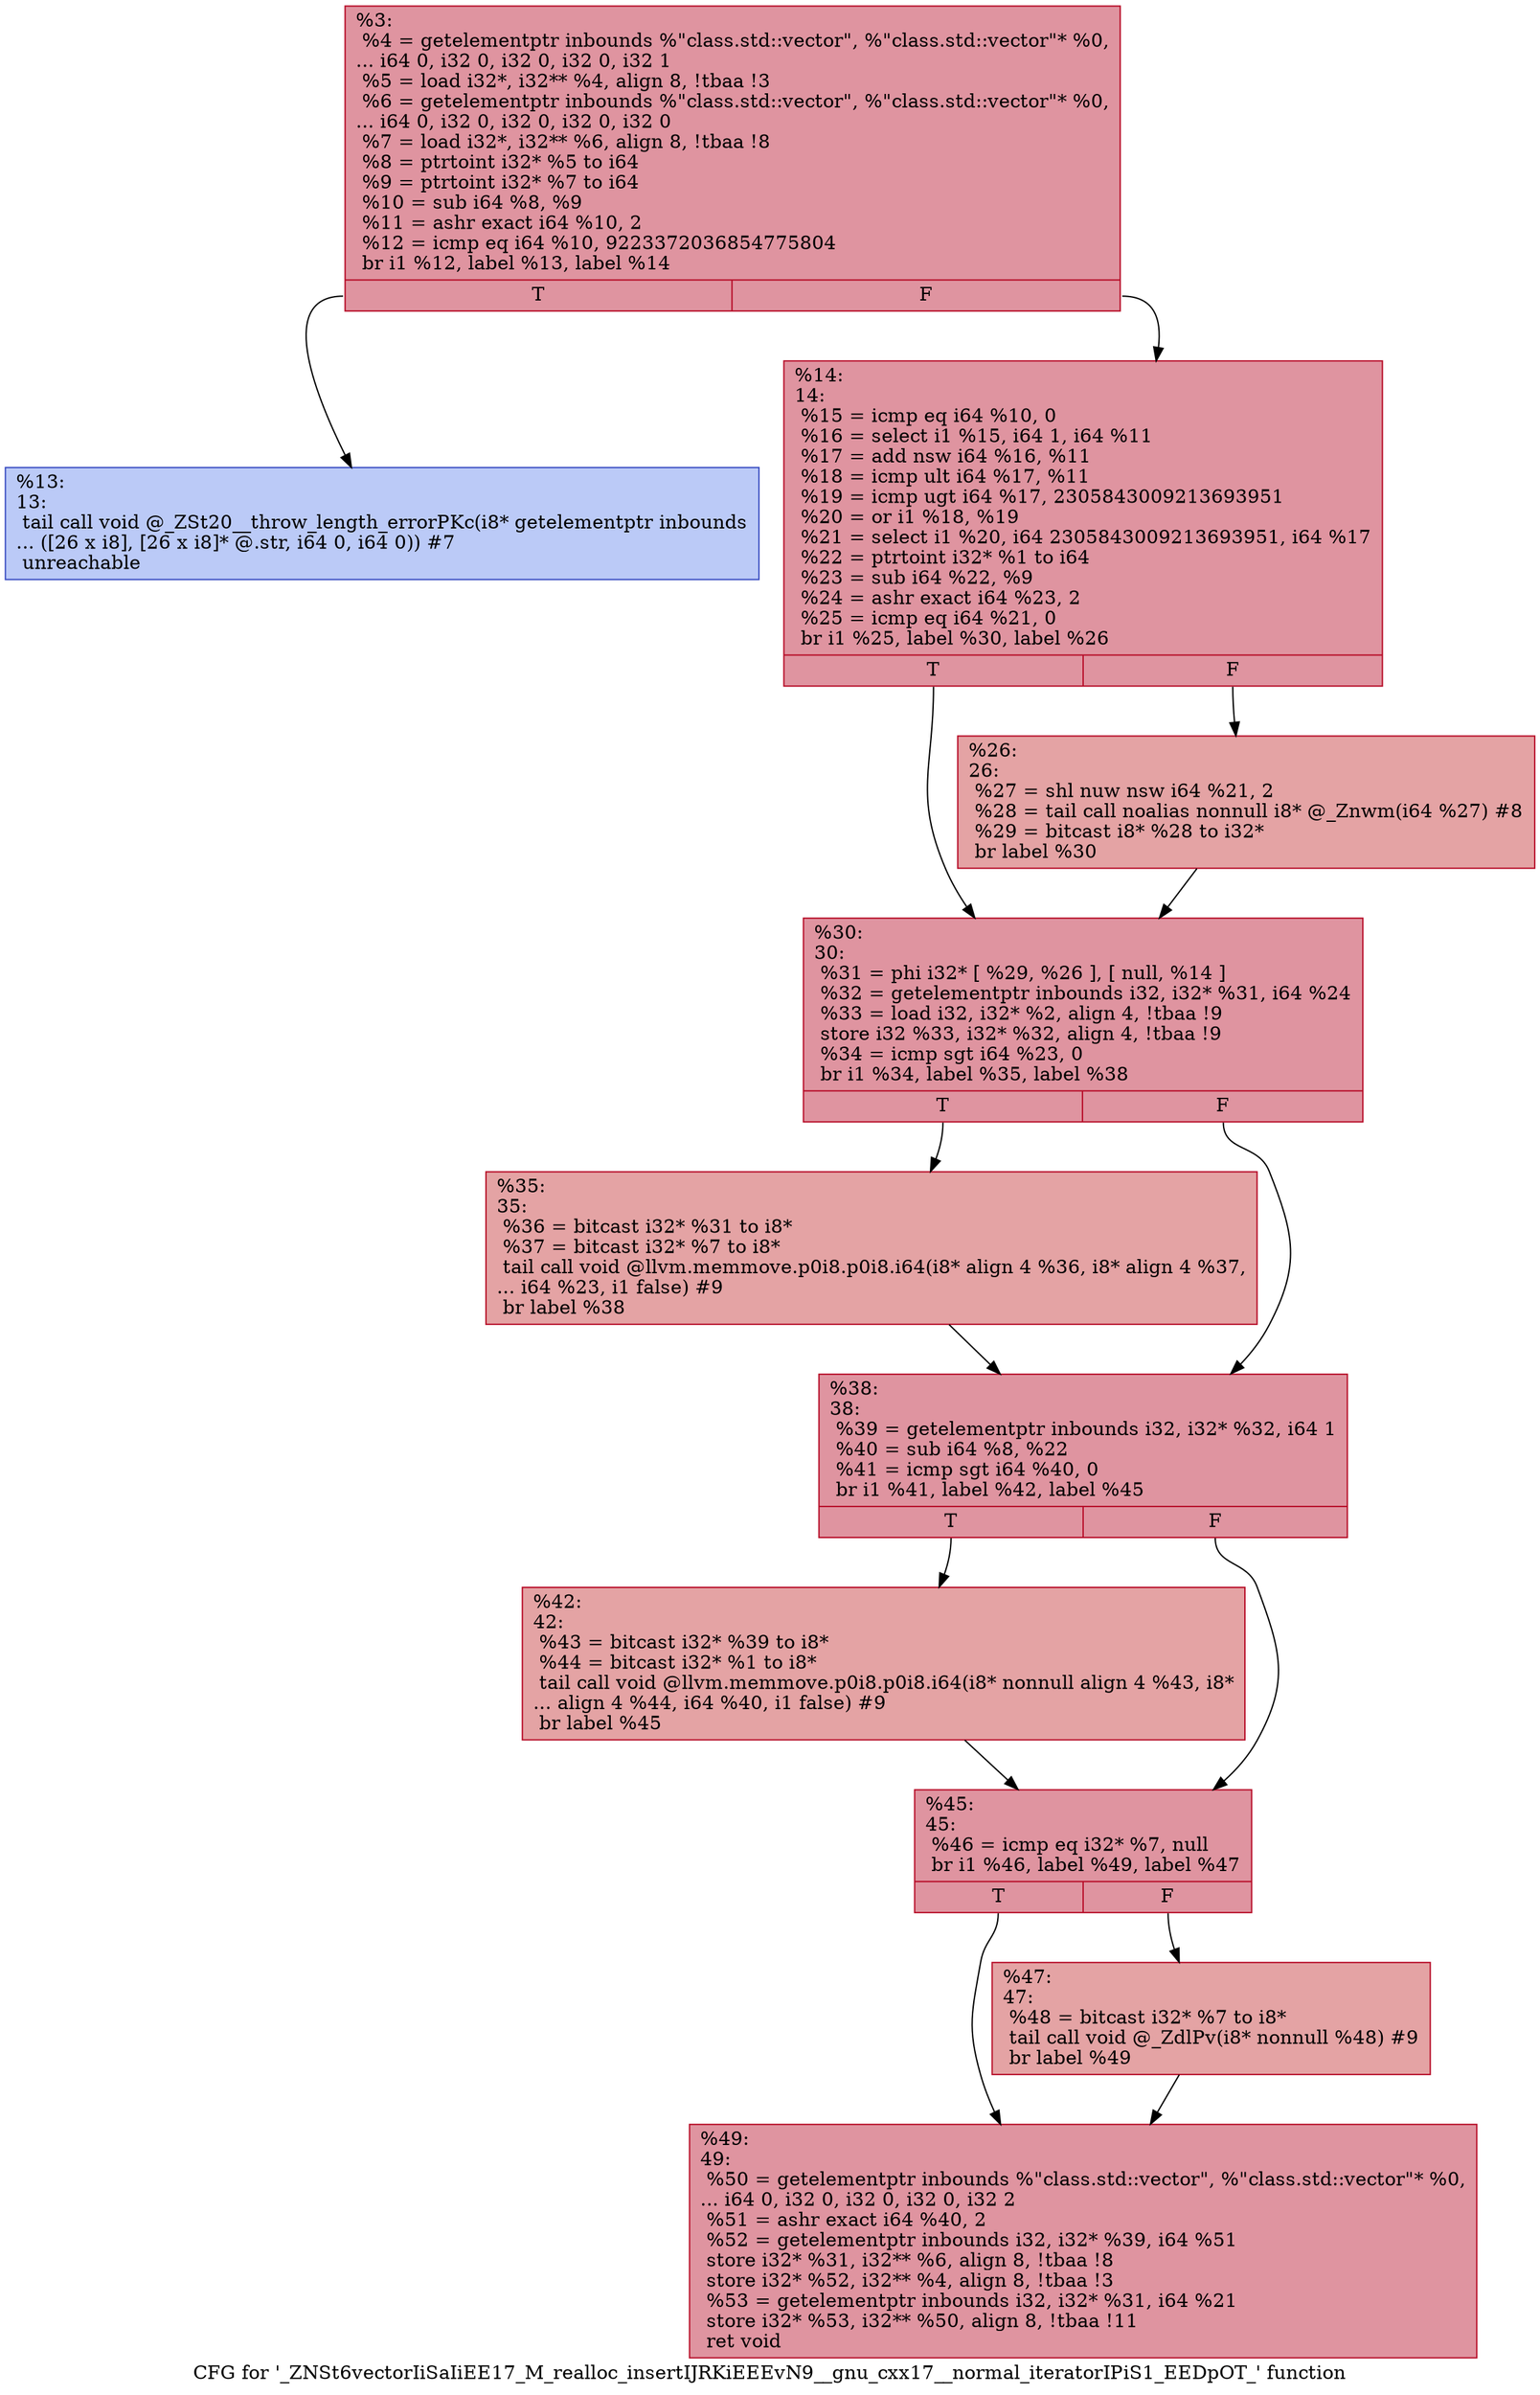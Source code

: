 digraph "CFG for '_ZNSt6vectorIiSaIiEE17_M_realloc_insertIJRKiEEEvN9__gnu_cxx17__normal_iteratorIPiS1_EEDpOT_' function" {
	label="CFG for '_ZNSt6vectorIiSaIiEE17_M_realloc_insertIJRKiEEEvN9__gnu_cxx17__normal_iteratorIPiS1_EEDpOT_' function";

	Node0x562e40892d60 [shape=record,color="#b70d28ff", style=filled, fillcolor="#b70d2870",label="{%3:\l  %4 = getelementptr inbounds %\"class.std::vector\", %\"class.std::vector\"* %0,\l... i64 0, i32 0, i32 0, i32 0, i32 1\l  %5 = load i32*, i32** %4, align 8, !tbaa !3\l  %6 = getelementptr inbounds %\"class.std::vector\", %\"class.std::vector\"* %0,\l... i64 0, i32 0, i32 0, i32 0, i32 0\l  %7 = load i32*, i32** %6, align 8, !tbaa !8\l  %8 = ptrtoint i32* %5 to i64\l  %9 = ptrtoint i32* %7 to i64\l  %10 = sub i64 %8, %9\l  %11 = ashr exact i64 %10, 2\l  %12 = icmp eq i64 %10, 9223372036854775804\l  br i1 %12, label %13, label %14\l|{<s0>T|<s1>F}}"];
	Node0x562e40892d60:s0 -> Node0x562e40892ed0;
	Node0x562e40892d60:s1 -> Node0x562e408932d0;
	Node0x562e40892ed0 [shape=record,color="#3d50c3ff", style=filled, fillcolor="#6687ed70",label="{%13:\l13:                                               \l  tail call void @_ZSt20__throw_length_errorPKc(i8* getelementptr inbounds\l... ([26 x i8], [26 x i8]* @.str, i64 0, i64 0)) #7\l  unreachable\l}"];
	Node0x562e408932d0 [shape=record,color="#b70d28ff", style=filled, fillcolor="#b70d2870",label="{%14:\l14:                                               \l  %15 = icmp eq i64 %10, 0\l  %16 = select i1 %15, i64 1, i64 %11\l  %17 = add nsw i64 %16, %11\l  %18 = icmp ult i64 %17, %11\l  %19 = icmp ugt i64 %17, 2305843009213693951\l  %20 = or i1 %18, %19\l  %21 = select i1 %20, i64 2305843009213693951, i64 %17\l  %22 = ptrtoint i32* %1 to i64\l  %23 = sub i64 %22, %9\l  %24 = ashr exact i64 %23, 2\l  %25 = icmp eq i64 %21, 0\l  br i1 %25, label %30, label %26\l|{<s0>T|<s1>F}}"];
	Node0x562e408932d0:s0 -> Node0x562e40893c50;
	Node0x562e408932d0:s1 -> Node0x562e40893ca0;
	Node0x562e40893ca0 [shape=record,color="#b70d28ff", style=filled, fillcolor="#c32e3170",label="{%26:\l26:                                               \l  %27 = shl nuw nsw i64 %21, 2\l  %28 = tail call noalias nonnull i8* @_Znwm(i64 %27) #8\l  %29 = bitcast i8* %28 to i32*\l  br label %30\l}"];
	Node0x562e40893ca0 -> Node0x562e40893c50;
	Node0x562e40893c50 [shape=record,color="#b70d28ff", style=filled, fillcolor="#b70d2870",label="{%30:\l30:                                               \l  %31 = phi i32* [ %29, %26 ], [ null, %14 ]\l  %32 = getelementptr inbounds i32, i32* %31, i64 %24\l  %33 = load i32, i32* %2, align 4, !tbaa !9\l  store i32 %33, i32* %32, align 4, !tbaa !9\l  %34 = icmp sgt i64 %23, 0\l  br i1 %34, label %35, label %38\l|{<s0>T|<s1>F}}"];
	Node0x562e40893c50:s0 -> Node0x562e408943b0;
	Node0x562e40893c50:s1 -> Node0x562e40894400;
	Node0x562e408943b0 [shape=record,color="#b70d28ff", style=filled, fillcolor="#c32e3170",label="{%35:\l35:                                               \l  %36 = bitcast i32* %31 to i8*\l  %37 = bitcast i32* %7 to i8*\l  tail call void @llvm.memmove.p0i8.p0i8.i64(i8* align 4 %36, i8* align 4 %37,\l... i64 %23, i1 false) #9\l  br label %38\l}"];
	Node0x562e408943b0 -> Node0x562e40894400;
	Node0x562e40894400 [shape=record,color="#b70d28ff", style=filled, fillcolor="#b70d2870",label="{%38:\l38:                                               \l  %39 = getelementptr inbounds i32, i32* %32, i64 1\l  %40 = sub i64 %8, %22\l  %41 = icmp sgt i64 %40, 0\l  br i1 %41, label %42, label %45\l|{<s0>T|<s1>F}}"];
	Node0x562e40894400:s0 -> Node0x562e40894b20;
	Node0x562e40894400:s1 -> Node0x562e40894b70;
	Node0x562e40894b20 [shape=record,color="#b70d28ff", style=filled, fillcolor="#c32e3170",label="{%42:\l42:                                               \l  %43 = bitcast i32* %39 to i8*\l  %44 = bitcast i32* %1 to i8*\l  tail call void @llvm.memmove.p0i8.p0i8.i64(i8* nonnull align 4 %43, i8*\l... align 4 %44, i64 %40, i1 false) #9\l  br label %45\l}"];
	Node0x562e40894b20 -> Node0x562e40894b70;
	Node0x562e40894b70 [shape=record,color="#b70d28ff", style=filled, fillcolor="#b70d2870",label="{%45:\l45:                                               \l  %46 = icmp eq i32* %7, null\l  br i1 %46, label %49, label %47\l|{<s0>T|<s1>F}}"];
	Node0x562e40894b70:s0 -> Node0x562e40895040;
	Node0x562e40894b70:s1 -> Node0x562e40895090;
	Node0x562e40895090 [shape=record,color="#b70d28ff", style=filled, fillcolor="#c32e3170",label="{%47:\l47:                                               \l  %48 = bitcast i32* %7 to i8*\l  tail call void @_ZdlPv(i8* nonnull %48) #9\l  br label %49\l}"];
	Node0x562e40895090 -> Node0x562e40895040;
	Node0x562e40895040 [shape=record,color="#b70d28ff", style=filled, fillcolor="#b70d2870",label="{%49:\l49:                                               \l  %50 = getelementptr inbounds %\"class.std::vector\", %\"class.std::vector\"* %0,\l... i64 0, i32 0, i32 0, i32 0, i32 2\l  %51 = ashr exact i64 %40, 2\l  %52 = getelementptr inbounds i32, i32* %39, i64 %51\l  store i32* %31, i32** %6, align 8, !tbaa !8\l  store i32* %52, i32** %4, align 8, !tbaa !3\l  %53 = getelementptr inbounds i32, i32* %31, i64 %21\l  store i32* %53, i32** %50, align 8, !tbaa !11\l  ret void\l}"];
}

